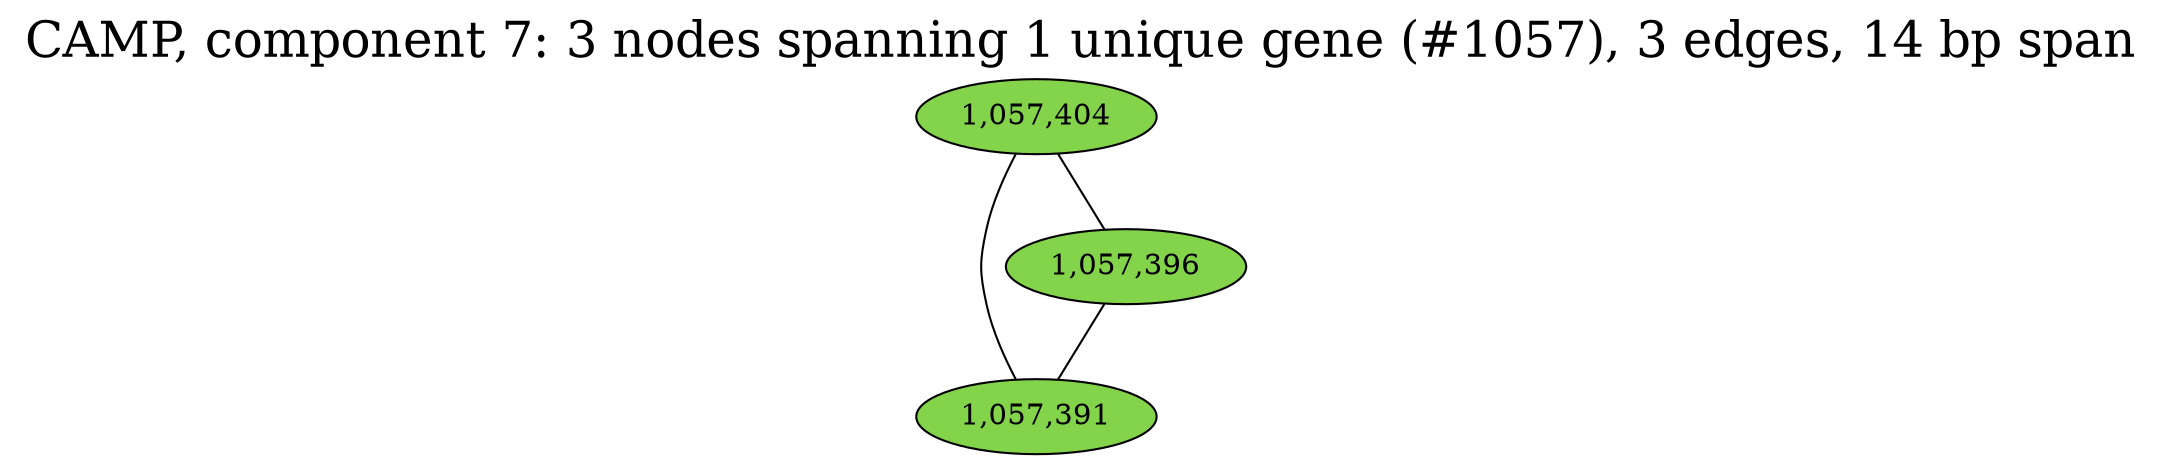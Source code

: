 graph CAMP_cc7 {
	overlap="prism50";
	outputorder="edgesfirst";
	node [style="filled"];
	label="CAMP, component 7: 3 nodes spanning 1 unique gene (#1057), 3 edges, 14 bp span";
	labelloc="t";
	fontsize=24;
	"1,057,391" [fillcolor="#84d44b", fontcolor="#000000"];
	"1,057,396" [fillcolor="#84d44b", fontcolor="#000000"];
	"1,057,404" [fillcolor="#84d44b", fontcolor="#000000"];
	"1,057,404" -- "1,057,391";
	"1,057,404" -- "1,057,396";
	"1,057,396" -- "1,057,391";
}